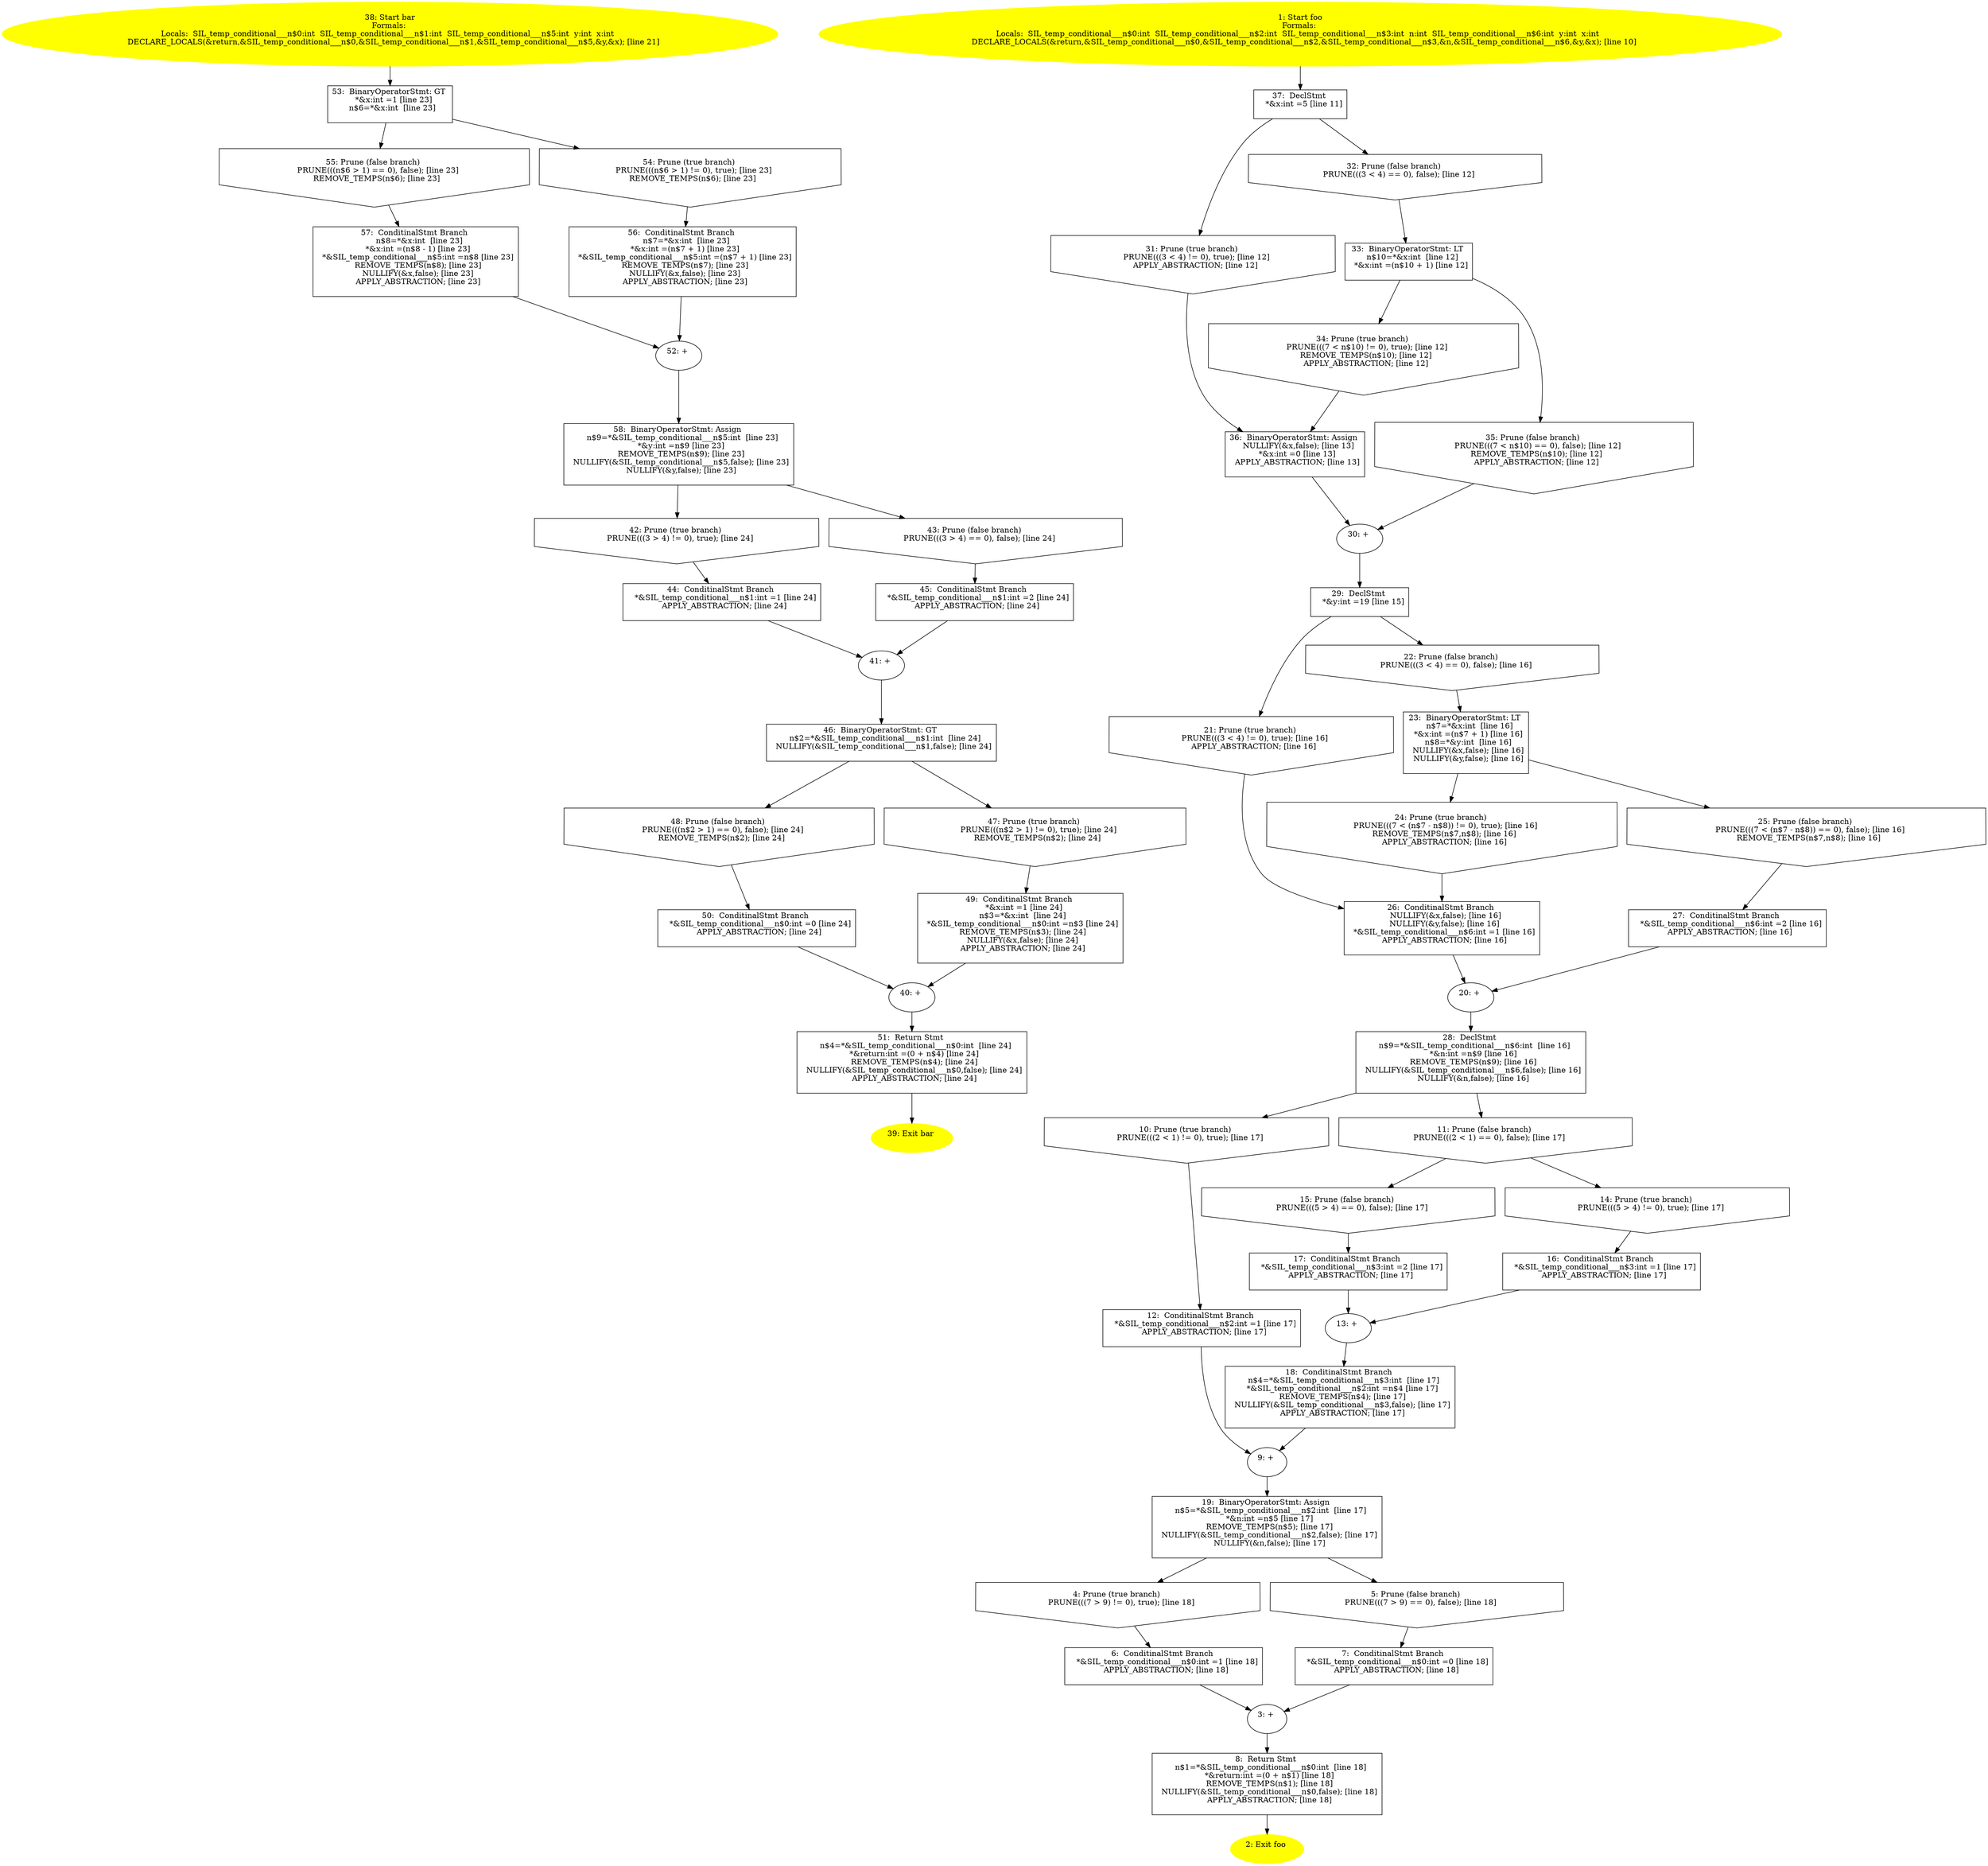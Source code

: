 digraph iCFG {
58 [label="58:  BinaryOperatorStmt: Assign \n   n$9=*&SIL_temp_conditional___n$5:int  [line 23]\n  *&y:int =n$9 [line 23]\n  REMOVE_TEMPS(n$9); [line 23]\n  NULLIFY(&SIL_temp_conditional___n$5,false); [line 23]\n  NULLIFY(&y,false); [line 23]\n " shape="box"]
	

	 58 -> 42 ;
	 58 -> 43 ;
57 [label="57:  ConditinalStmt Branch \n   n$8=*&x:int  [line 23]\n  *&x:int =(n$8 - 1) [line 23]\n  *&SIL_temp_conditional___n$5:int =n$8 [line 23]\n  REMOVE_TEMPS(n$8); [line 23]\n  NULLIFY(&x,false); [line 23]\n  APPLY_ABSTRACTION; [line 23]\n " shape="box"]
	

	 57 -> 52 ;
56 [label="56:  ConditinalStmt Branch \n   n$7=*&x:int  [line 23]\n  *&x:int =(n$7 + 1) [line 23]\n  *&SIL_temp_conditional___n$5:int =(n$7 + 1) [line 23]\n  REMOVE_TEMPS(n$7); [line 23]\n  NULLIFY(&x,false); [line 23]\n  APPLY_ABSTRACTION; [line 23]\n " shape="box"]
	

	 56 -> 52 ;
55 [label="55: Prune (false branch) \n   PRUNE(((n$6 > 1) == 0), false); [line 23]\n  REMOVE_TEMPS(n$6); [line 23]\n " shape="invhouse"]
	

	 55 -> 57 ;
54 [label="54: Prune (true branch) \n   PRUNE(((n$6 > 1) != 0), true); [line 23]\n  REMOVE_TEMPS(n$6); [line 23]\n " shape="invhouse"]
	

	 54 -> 56 ;
53 [label="53:  BinaryOperatorStmt: GT \n   *&x:int =1 [line 23]\n  n$6=*&x:int  [line 23]\n " shape="box"]
	

	 53 -> 54 ;
	 53 -> 55 ;
52 [label="52: + \n  " ]
	

	 52 -> 58 ;
51 [label="51:  Return Stmt \n   n$4=*&SIL_temp_conditional___n$0:int  [line 24]\n  *&return:int =(0 + n$4) [line 24]\n  REMOVE_TEMPS(n$4); [line 24]\n  NULLIFY(&SIL_temp_conditional___n$0,false); [line 24]\n  APPLY_ABSTRACTION; [line 24]\n " shape="box"]
	

	 51 -> 39 ;
50 [label="50:  ConditinalStmt Branch \n   *&SIL_temp_conditional___n$0:int =0 [line 24]\n  APPLY_ABSTRACTION; [line 24]\n " shape="box"]
	

	 50 -> 40 ;
49 [label="49:  ConditinalStmt Branch \n   *&x:int =1 [line 24]\n  n$3=*&x:int  [line 24]\n  *&SIL_temp_conditional___n$0:int =n$3 [line 24]\n  REMOVE_TEMPS(n$3); [line 24]\n  NULLIFY(&x,false); [line 24]\n  APPLY_ABSTRACTION; [line 24]\n " shape="box"]
	

	 49 -> 40 ;
48 [label="48: Prune (false branch) \n   PRUNE(((n$2 > 1) == 0), false); [line 24]\n  REMOVE_TEMPS(n$2); [line 24]\n " shape="invhouse"]
	

	 48 -> 50 ;
47 [label="47: Prune (true branch) \n   PRUNE(((n$2 > 1) != 0), true); [line 24]\n  REMOVE_TEMPS(n$2); [line 24]\n " shape="invhouse"]
	

	 47 -> 49 ;
46 [label="46:  BinaryOperatorStmt: GT \n   n$2=*&SIL_temp_conditional___n$1:int  [line 24]\n  NULLIFY(&SIL_temp_conditional___n$1,false); [line 24]\n " shape="box"]
	

	 46 -> 47 ;
	 46 -> 48 ;
45 [label="45:  ConditinalStmt Branch \n   *&SIL_temp_conditional___n$1:int =2 [line 24]\n  APPLY_ABSTRACTION; [line 24]\n " shape="box"]
	

	 45 -> 41 ;
44 [label="44:  ConditinalStmt Branch \n   *&SIL_temp_conditional___n$1:int =1 [line 24]\n  APPLY_ABSTRACTION; [line 24]\n " shape="box"]
	

	 44 -> 41 ;
43 [label="43: Prune (false branch) \n   PRUNE(((3 > 4) == 0), false); [line 24]\n " shape="invhouse"]
	

	 43 -> 45 ;
42 [label="42: Prune (true branch) \n   PRUNE(((3 > 4) != 0), true); [line 24]\n " shape="invhouse"]
	

	 42 -> 44 ;
41 [label="41: + \n  " ]
	

	 41 -> 46 ;
40 [label="40: + \n  " ]
	

	 40 -> 51 ;
39 [label="39: Exit bar \n  " color=yellow style=filled]
	

38 [label="38: Start bar\nFormals: \nLocals:  SIL_temp_conditional___n$0:int  SIL_temp_conditional___n$1:int  SIL_temp_conditional___n$5:int  y:int  x:int  \n   DECLARE_LOCALS(&return,&SIL_temp_conditional___n$0,&SIL_temp_conditional___n$1,&SIL_temp_conditional___n$5,&y,&x); [line 21]\n " color=yellow style=filled]
	

	 38 -> 53 ;
37 [label="37:  DeclStmt \n   *&x:int =5 [line 11]\n " shape="box"]
	

	 37 -> 31 ;
	 37 -> 32 ;
36 [label="36:  BinaryOperatorStmt: Assign \n   NULLIFY(&x,false); [line 13]\n  *&x:int =0 [line 13]\n  APPLY_ABSTRACTION; [line 13]\n " shape="box"]
	

	 36 -> 30 ;
35 [label="35: Prune (false branch) \n   PRUNE(((7 < n$10) == 0), false); [line 12]\n  REMOVE_TEMPS(n$10); [line 12]\n  APPLY_ABSTRACTION; [line 12]\n " shape="invhouse"]
	

	 35 -> 30 ;
34 [label="34: Prune (true branch) \n   PRUNE(((7 < n$10) != 0), true); [line 12]\n  REMOVE_TEMPS(n$10); [line 12]\n  APPLY_ABSTRACTION; [line 12]\n " shape="invhouse"]
	

	 34 -> 36 ;
33 [label="33:  BinaryOperatorStmt: LT \n   n$10=*&x:int  [line 12]\n  *&x:int =(n$10 + 1) [line 12]\n " shape="box"]
	

	 33 -> 34 ;
	 33 -> 35 ;
32 [label="32: Prune (false branch) \n   PRUNE(((3 < 4) == 0), false); [line 12]\n " shape="invhouse"]
	

	 32 -> 33 ;
31 [label="31: Prune (true branch) \n   PRUNE(((3 < 4) != 0), true); [line 12]\n  APPLY_ABSTRACTION; [line 12]\n " shape="invhouse"]
	

	 31 -> 36 ;
30 [label="30: + \n  " ]
	

	 30 -> 29 ;
29 [label="29:  DeclStmt \n   *&y:int =19 [line 15]\n " shape="box"]
	

	 29 -> 21 ;
	 29 -> 22 ;
28 [label="28:  DeclStmt \n   n$9=*&SIL_temp_conditional___n$6:int  [line 16]\n  *&n:int =n$9 [line 16]\n  REMOVE_TEMPS(n$9); [line 16]\n  NULLIFY(&SIL_temp_conditional___n$6,false); [line 16]\n  NULLIFY(&n,false); [line 16]\n " shape="box"]
	

	 28 -> 10 ;
	 28 -> 11 ;
27 [label="27:  ConditinalStmt Branch \n   *&SIL_temp_conditional___n$6:int =2 [line 16]\n  APPLY_ABSTRACTION; [line 16]\n " shape="box"]
	

	 27 -> 20 ;
26 [label="26:  ConditinalStmt Branch \n   NULLIFY(&x,false); [line 16]\n  NULLIFY(&y,false); [line 16]\n  *&SIL_temp_conditional___n$6:int =1 [line 16]\n  APPLY_ABSTRACTION; [line 16]\n " shape="box"]
	

	 26 -> 20 ;
25 [label="25: Prune (false branch) \n   PRUNE(((7 < (n$7 - n$8)) == 0), false); [line 16]\n  REMOVE_TEMPS(n$7,n$8); [line 16]\n " shape="invhouse"]
	

	 25 -> 27 ;
24 [label="24: Prune (true branch) \n   PRUNE(((7 < (n$7 - n$8)) != 0), true); [line 16]\n  REMOVE_TEMPS(n$7,n$8); [line 16]\n  APPLY_ABSTRACTION; [line 16]\n " shape="invhouse"]
	

	 24 -> 26 ;
23 [label="23:  BinaryOperatorStmt: LT \n   n$7=*&x:int  [line 16]\n  *&x:int =(n$7 + 1) [line 16]\n  n$8=*&y:int  [line 16]\n  NULLIFY(&x,false); [line 16]\n  NULLIFY(&y,false); [line 16]\n " shape="box"]
	

	 23 -> 24 ;
	 23 -> 25 ;
22 [label="22: Prune (false branch) \n   PRUNE(((3 < 4) == 0), false); [line 16]\n " shape="invhouse"]
	

	 22 -> 23 ;
21 [label="21: Prune (true branch) \n   PRUNE(((3 < 4) != 0), true); [line 16]\n  APPLY_ABSTRACTION; [line 16]\n " shape="invhouse"]
	

	 21 -> 26 ;
20 [label="20: + \n  " ]
	

	 20 -> 28 ;
19 [label="19:  BinaryOperatorStmt: Assign \n   n$5=*&SIL_temp_conditional___n$2:int  [line 17]\n  *&n:int =n$5 [line 17]\n  REMOVE_TEMPS(n$5); [line 17]\n  NULLIFY(&SIL_temp_conditional___n$2,false); [line 17]\n  NULLIFY(&n,false); [line 17]\n " shape="box"]
	

	 19 -> 4 ;
	 19 -> 5 ;
18 [label="18:  ConditinalStmt Branch \n   n$4=*&SIL_temp_conditional___n$3:int  [line 17]\n  *&SIL_temp_conditional___n$2:int =n$4 [line 17]\n  REMOVE_TEMPS(n$4); [line 17]\n  NULLIFY(&SIL_temp_conditional___n$3,false); [line 17]\n  APPLY_ABSTRACTION; [line 17]\n " shape="box"]
	

	 18 -> 9 ;
17 [label="17:  ConditinalStmt Branch \n   *&SIL_temp_conditional___n$3:int =2 [line 17]\n  APPLY_ABSTRACTION; [line 17]\n " shape="box"]
	

	 17 -> 13 ;
16 [label="16:  ConditinalStmt Branch \n   *&SIL_temp_conditional___n$3:int =1 [line 17]\n  APPLY_ABSTRACTION; [line 17]\n " shape="box"]
	

	 16 -> 13 ;
15 [label="15: Prune (false branch) \n   PRUNE(((5 > 4) == 0), false); [line 17]\n " shape="invhouse"]
	

	 15 -> 17 ;
14 [label="14: Prune (true branch) \n   PRUNE(((5 > 4) != 0), true); [line 17]\n " shape="invhouse"]
	

	 14 -> 16 ;
13 [label="13: + \n  " ]
	

	 13 -> 18 ;
12 [label="12:  ConditinalStmt Branch \n   *&SIL_temp_conditional___n$2:int =1 [line 17]\n  APPLY_ABSTRACTION; [line 17]\n " shape="box"]
	

	 12 -> 9 ;
11 [label="11: Prune (false branch) \n   PRUNE(((2 < 1) == 0), false); [line 17]\n " shape="invhouse"]
	

	 11 -> 14 ;
	 11 -> 15 ;
10 [label="10: Prune (true branch) \n   PRUNE(((2 < 1) != 0), true); [line 17]\n " shape="invhouse"]
	

	 10 -> 12 ;
9 [label="9: + \n  " ]
	

	 9 -> 19 ;
8 [label="8:  Return Stmt \n   n$1=*&SIL_temp_conditional___n$0:int  [line 18]\n  *&return:int =(0 + n$1) [line 18]\n  REMOVE_TEMPS(n$1); [line 18]\n  NULLIFY(&SIL_temp_conditional___n$0,false); [line 18]\n  APPLY_ABSTRACTION; [line 18]\n " shape="box"]
	

	 8 -> 2 ;
7 [label="7:  ConditinalStmt Branch \n   *&SIL_temp_conditional___n$0:int =0 [line 18]\n  APPLY_ABSTRACTION; [line 18]\n " shape="box"]
	

	 7 -> 3 ;
6 [label="6:  ConditinalStmt Branch \n   *&SIL_temp_conditional___n$0:int =1 [line 18]\n  APPLY_ABSTRACTION; [line 18]\n " shape="box"]
	

	 6 -> 3 ;
5 [label="5: Prune (false branch) \n   PRUNE(((7 > 9) == 0), false); [line 18]\n " shape="invhouse"]
	

	 5 -> 7 ;
4 [label="4: Prune (true branch) \n   PRUNE(((7 > 9) != 0), true); [line 18]\n " shape="invhouse"]
	

	 4 -> 6 ;
3 [label="3: + \n  " ]
	

	 3 -> 8 ;
2 [label="2: Exit foo \n  " color=yellow style=filled]
	

1 [label="1: Start foo\nFormals: \nLocals:  SIL_temp_conditional___n$0:int  SIL_temp_conditional___n$2:int  SIL_temp_conditional___n$3:int  n:int  SIL_temp_conditional___n$6:int  y:int  x:int  \n   DECLARE_LOCALS(&return,&SIL_temp_conditional___n$0,&SIL_temp_conditional___n$2,&SIL_temp_conditional___n$3,&n,&SIL_temp_conditional___n$6,&y,&x); [line 10]\n " color=yellow style=filled]
	

	 1 -> 37 ;
}
